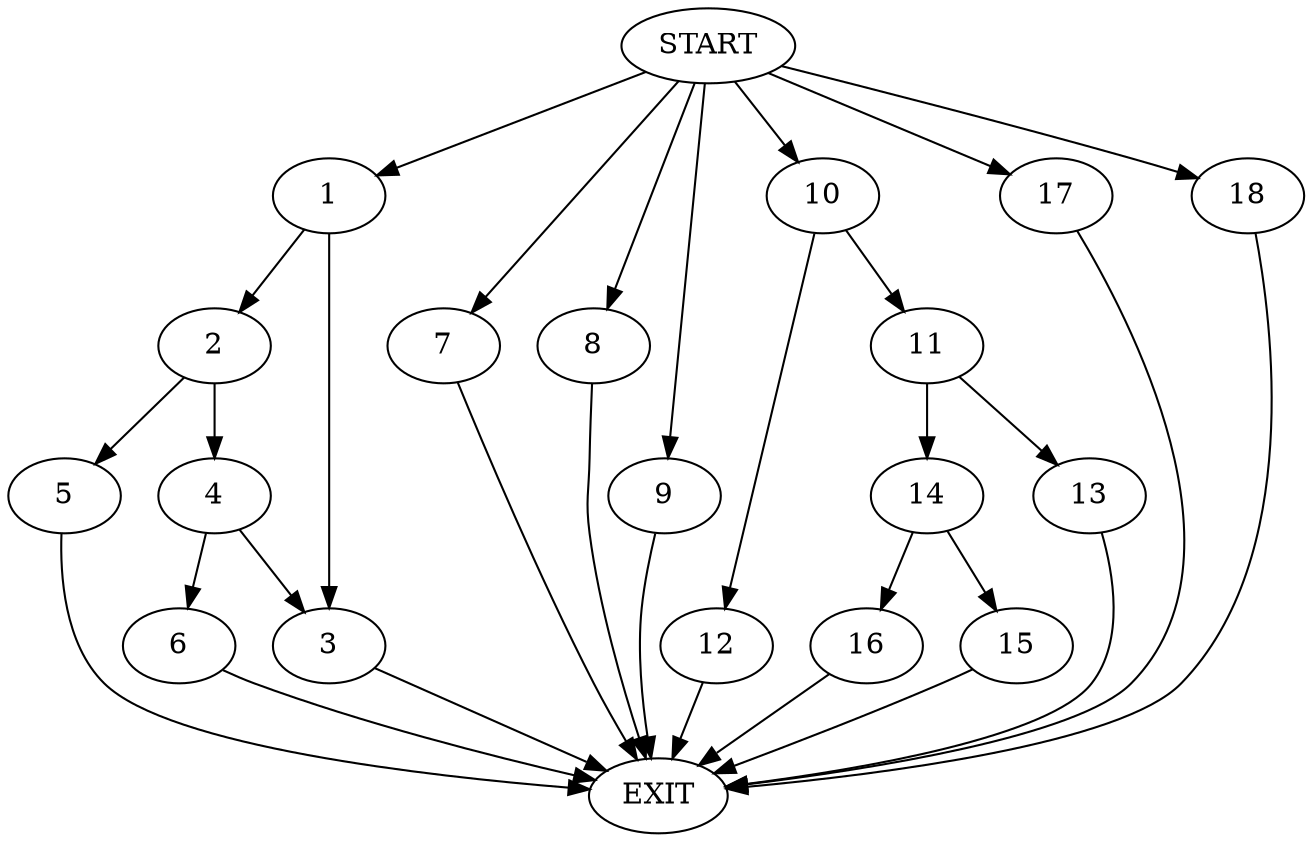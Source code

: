 digraph {
0 [label="START"]
19 [label="EXIT"]
0 -> 1
1 -> 2
1 -> 3
2 -> 4
2 -> 5
3 -> 19
4 -> 3
4 -> 6
5 -> 19
6 -> 19
0 -> 7
7 -> 19
0 -> 8
8 -> 19
0 -> 9
9 -> 19
0 -> 10
10 -> 11
10 -> 12
11 -> 13
11 -> 14
12 -> 19
13 -> 19
14 -> 15
14 -> 16
16 -> 19
15 -> 19
0 -> 17
17 -> 19
0 -> 18
18 -> 19
}
